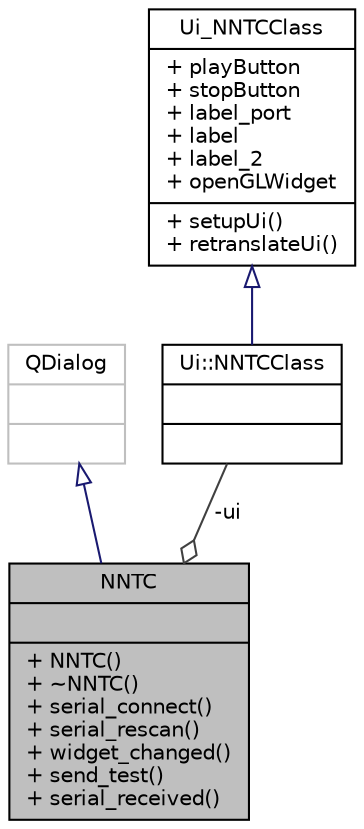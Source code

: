digraph "NNTC"
{
  edge [fontname="Helvetica",fontsize="10",labelfontname="Helvetica",labelfontsize="10"];
  node [fontname="Helvetica",fontsize="10",shape=record];
  Node2 [label="{NNTC\n||+ NNTC()\l+ ~NNTC()\l+ serial_connect()\l+ serial_rescan()\l+ widget_changed()\l+ send_test()\l+ serial_received()\l}",height=0.2,width=0.4,color="black", fillcolor="grey75", style="filled", fontcolor="black"];
  Node3 -> Node2 [dir="back",color="midnightblue",fontsize="10",style="solid",arrowtail="onormal",fontname="Helvetica"];
  Node3 [label="{QDialog\n||}",height=0.2,width=0.4,color="grey75", fillcolor="white", style="filled"];
  Node4 -> Node2 [color="grey25",fontsize="10",style="solid",label=" -ui" ,arrowhead="odiamond",fontname="Helvetica"];
  Node4 [label="{Ui::NNTCClass\n||}",height=0.2,width=0.4,color="black", fillcolor="white", style="filled",URL="$class_ui_1_1_n_n_t_c_class.html"];
  Node5 -> Node4 [dir="back",color="midnightblue",fontsize="10",style="solid",arrowtail="onormal",fontname="Helvetica"];
  Node5 [label="{Ui_NNTCClass\n|+ playButton\l+ stopButton\l+ label_port\l+ label\l+ label_2\l+ openGLWidget\l|+ setupUi()\l+ retranslateUi()\l}",height=0.2,width=0.4,color="black", fillcolor="white", style="filled",URL="$class_ui___n_n_t_c_class.html"];
}
